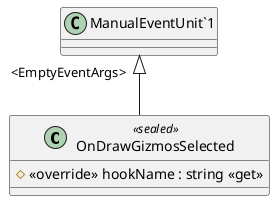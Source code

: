 @startuml
class OnDrawGizmosSelected <<sealed>> {
    # <<override>> hookName : string <<get>>
}
"ManualEventUnit`1" "<EmptyEventArgs>" <|-- OnDrawGizmosSelected
@enduml
